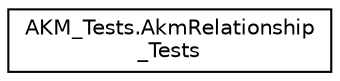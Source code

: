 digraph "Graphical Class Hierarchy"
{
 // LATEX_PDF_SIZE
  edge [fontname="Helvetica",fontsize="10",labelfontname="Helvetica",labelfontsize="10"];
  node [fontname="Helvetica",fontsize="10",shape=record];
  rankdir="LR";
  Node0 [label="AKM_Tests.AkmRelationship\l_Tests",height=0.2,width=0.4,color="black", fillcolor="white", style="filled",URL="$class_a_k_m___tests_1_1_akm_relationship___tests.html",tooltip=" "];
}

